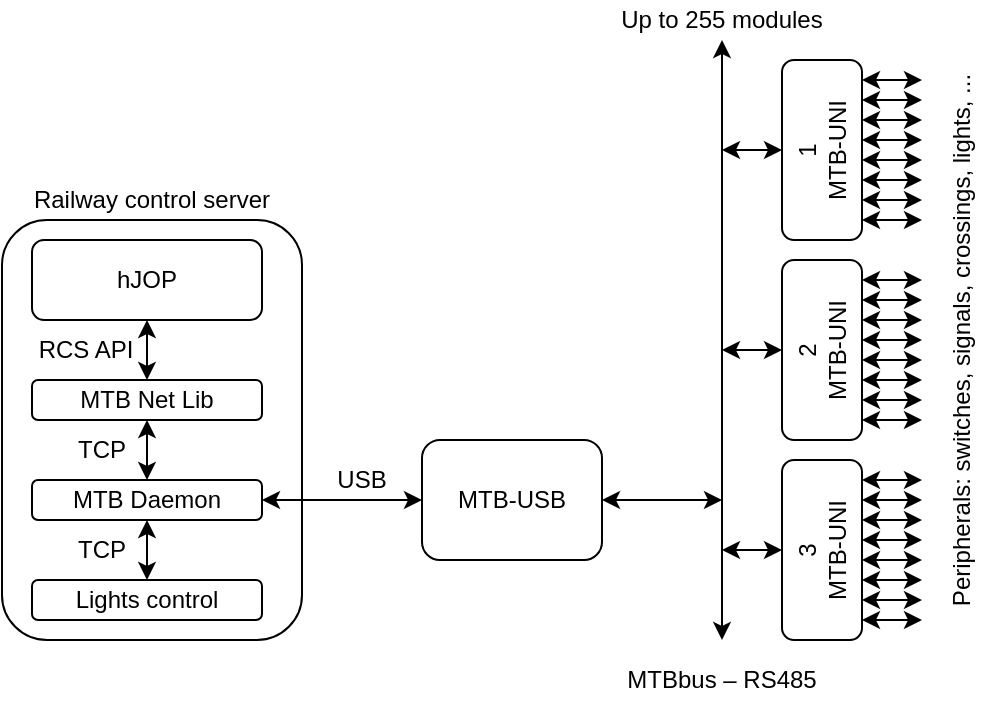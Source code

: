 <mxfile version="14.7.6" type="device"><diagram id="Jwc0q9FB26xdT7_EAWvq" name="Page-1"><mxGraphModel dx="981" dy="652" grid="1" gridSize="10" guides="1" tooltips="1" connect="1" arrows="1" fold="1" page="1" pageScale="1" pageWidth="850" pageHeight="1100" math="0" shadow="0"><root><mxCell id="0"/><mxCell id="1" parent="0"/><mxCell id="6x0s3EIs6-m69cA4R1r7-1" value="" style="rounded=1;whiteSpace=wrap;html=1;" parent="1" vertex="1"><mxGeometry x="230" y="230" width="150" height="210" as="geometry"/></mxCell><mxCell id="hjgKM0CvGkgkR_AY-sZv-11" style="edgeStyle=orthogonalEdgeStyle;rounded=0;orthogonalLoop=1;jettySize=auto;html=1;startArrow=classic;startFill=1;" parent="1" source="6x0s3EIs6-m69cA4R1r7-4" edge="1"><mxGeometry relative="1" as="geometry"><mxPoint x="590" y="370" as="targetPoint"/></mxGeometry></mxCell><mxCell id="6x0s3EIs6-m69cA4R1r7-4" value="MTB-USB" style="rounded=1;whiteSpace=wrap;html=1;" parent="1" vertex="1"><mxGeometry x="440" y="340" width="90" height="60" as="geometry"/></mxCell><mxCell id="6x0s3EIs6-m69cA4R1r7-8" value="" style="endArrow=classic;startArrow=classic;html=1;entryX=0.5;entryY=1;entryDx=0;entryDy=0;" parent="1" target="6x0s3EIs6-m69cA4R1r7-44" edge="1"><mxGeometry width="50" height="50" relative="1" as="geometry"><mxPoint x="590" y="440" as="sourcePoint"/><mxPoint x="585" y="170" as="targetPoint"/></mxGeometry></mxCell><mxCell id="6x0s3EIs6-m69cA4R1r7-16" value="MTBbus – RS485" style="text;html=1;align=center;verticalAlign=middle;whiteSpace=wrap;rounded=0;" parent="1" vertex="1"><mxGeometry x="530" y="450" width="120" height="20" as="geometry"/></mxCell><mxCell id="6x0s3EIs6-m69cA4R1r7-42" value="&lt;div&gt;Peripherals: switches, signals, crossings, lights, ...&lt;/div&gt;" style="text;html=1;align=center;verticalAlign=middle;whiteSpace=wrap;rounded=0;rotation=-90;" parent="1" vertex="1"><mxGeometry x="570" y="280" width="280" height="20" as="geometry"/></mxCell><mxCell id="6x0s3EIs6-m69cA4R1r7-44" value="Up to 255 modules" style="text;html=1;align=center;verticalAlign=middle;whiteSpace=wrap;rounded=0;" parent="1" vertex="1"><mxGeometry x="530" y="120" width="120" height="20" as="geometry"/></mxCell><mxCell id="6x0s3EIs6-m69cA4R1r7-86" value="USB" style="text;html=1;align=center;verticalAlign=middle;whiteSpace=wrap;rounded=0;" parent="1" vertex="1"><mxGeometry x="390" y="350" width="40" height="20" as="geometry"/></mxCell><mxCell id="hjgKM0CvGkgkR_AY-sZv-4" style="edgeStyle=orthogonalEdgeStyle;rounded=0;orthogonalLoop=1;jettySize=auto;html=1;startArrow=classic;startFill=1;" parent="1" source="hjgKM0CvGkgkR_AY-sZv-1" target="hjgKM0CvGkgkR_AY-sZv-2" edge="1"><mxGeometry relative="1" as="geometry"/></mxCell><mxCell id="hjgKM0CvGkgkR_AY-sZv-1" value="hJOP" style="rounded=1;whiteSpace=wrap;html=1;" parent="1" vertex="1"><mxGeometry x="245" y="240" width="115" height="40" as="geometry"/></mxCell><mxCell id="hjgKM0CvGkgkR_AY-sZv-5" style="edgeStyle=orthogonalEdgeStyle;rounded=0;orthogonalLoop=1;jettySize=auto;html=1;entryX=0.5;entryY=0;entryDx=0;entryDy=0;startArrow=classic;startFill=1;" parent="1" source="hjgKM0CvGkgkR_AY-sZv-2" target="hjgKM0CvGkgkR_AY-sZv-3" edge="1"><mxGeometry relative="1" as="geometry"/></mxCell><mxCell id="hjgKM0CvGkgkR_AY-sZv-2" value="MTB Net Lib" style="rounded=1;whiteSpace=wrap;html=1;" parent="1" vertex="1"><mxGeometry x="245" y="310" width="115" height="20" as="geometry"/></mxCell><mxCell id="hjgKM0CvGkgkR_AY-sZv-10" style="edgeStyle=orthogonalEdgeStyle;rounded=0;orthogonalLoop=1;jettySize=auto;html=1;startArrow=classic;startFill=1;" parent="1" edge="1"><mxGeometry relative="1" as="geometry"><mxPoint x="440" y="370" as="targetPoint"/><mxPoint x="360" y="370" as="sourcePoint"/></mxGeometry></mxCell><mxCell id="hjgKM0CvGkgkR_AY-sZv-3" value="MTB Daemon" style="rounded=1;whiteSpace=wrap;html=1;" parent="1" vertex="1"><mxGeometry x="245" y="360" width="115" height="20" as="geometry"/></mxCell><mxCell id="hjgKM0CvGkgkR_AY-sZv-6" value="RCS API" style="text;html=1;strokeColor=none;fillColor=none;align=center;verticalAlign=middle;whiteSpace=wrap;rounded=0;" parent="1" vertex="1"><mxGeometry x="242" y="285" width="60" height="20" as="geometry"/></mxCell><mxCell id="hjgKM0CvGkgkR_AY-sZv-7" value="TCP" style="text;html=1;strokeColor=none;fillColor=none;align=center;verticalAlign=middle;whiteSpace=wrap;rounded=0;" parent="1" vertex="1"><mxGeometry x="260" y="335" width="40" height="20" as="geometry"/></mxCell><mxCell id="hjgKM0CvGkgkR_AY-sZv-8" value="Railway control server" style="text;html=1;strokeColor=none;fillColor=none;align=center;verticalAlign=middle;whiteSpace=wrap;rounded=0;" parent="1" vertex="1"><mxGeometry x="240" y="210" width="130" height="20" as="geometry"/></mxCell><mxCell id="hjgKM0CvGkgkR_AY-sZv-12" value="" style="group;rotation=-90;" parent="1" vertex="1" connectable="0"><mxGeometry x="590" y="150" width="90" height="90" as="geometry"/></mxCell><mxCell id="6x0s3EIs6-m69cA4R1r7-14" style="edgeStyle=orthogonalEdgeStyle;rounded=0;orthogonalLoop=1;jettySize=auto;html=1;startArrow=classic;startFill=1;" parent="hjgKM0CvGkgkR_AY-sZv-12" source="6x0s3EIs6-m69cA4R1r7-7" edge="1"><mxGeometry relative="1" as="geometry"><mxPoint y="45" as="targetPoint"/></mxGeometry></mxCell><mxCell id="6x0s3EIs6-m69cA4R1r7-7" value="&lt;div&gt;1&lt;br&gt;MTB-UNI&lt;/div&gt;" style="rounded=1;whiteSpace=wrap;html=1;rotation=-90;" parent="hjgKM0CvGkgkR_AY-sZv-12" vertex="1"><mxGeometry x="5" y="25" width="90" height="40" as="geometry"/></mxCell><mxCell id="6x0s3EIs6-m69cA4R1r7-18" style="edgeStyle=orthogonalEdgeStyle;rounded=0;orthogonalLoop=1;jettySize=auto;html=1;startArrow=classic;startFill=1;" parent="hjgKM0CvGkgkR_AY-sZv-12" edge="1"><mxGeometry relative="1" as="geometry"><mxPoint x="100" y="70" as="targetPoint"/><mxPoint x="70" y="70" as="sourcePoint"/><Array as="points"><mxPoint x="90" y="70"/><mxPoint x="90" y="70"/></Array></mxGeometry></mxCell><mxCell id="6x0s3EIs6-m69cA4R1r7-19" style="edgeStyle=orthogonalEdgeStyle;rounded=0;orthogonalLoop=1;jettySize=auto;html=1;startArrow=classic;startFill=1;" parent="hjgKM0CvGkgkR_AY-sZv-12" edge="1"><mxGeometry relative="1" as="geometry"><mxPoint x="100" y="60" as="targetPoint"/><mxPoint x="70" y="60" as="sourcePoint"/><Array as="points"><mxPoint x="90" y="60"/><mxPoint x="90" y="60"/></Array></mxGeometry></mxCell><mxCell id="6x0s3EIs6-m69cA4R1r7-20" style="edgeStyle=orthogonalEdgeStyle;rounded=0;orthogonalLoop=1;jettySize=auto;html=1;startArrow=classic;startFill=1;" parent="hjgKM0CvGkgkR_AY-sZv-12" edge="1"><mxGeometry relative="1" as="geometry"><mxPoint x="100" y="50" as="targetPoint"/><mxPoint x="70" y="50" as="sourcePoint"/><Array as="points"><mxPoint x="90" y="50"/><mxPoint x="90" y="50"/></Array></mxGeometry></mxCell><mxCell id="6x0s3EIs6-m69cA4R1r7-21" style="edgeStyle=orthogonalEdgeStyle;rounded=0;orthogonalLoop=1;jettySize=auto;html=1;startArrow=classic;startFill=1;" parent="hjgKM0CvGkgkR_AY-sZv-12" edge="1"><mxGeometry relative="1" as="geometry"><mxPoint x="100" y="40" as="targetPoint"/><mxPoint x="70" y="40" as="sourcePoint"/><Array as="points"><mxPoint x="80" y="40"/><mxPoint x="80" y="40"/></Array></mxGeometry></mxCell><mxCell id="6x0s3EIs6-m69cA4R1r7-22" style="edgeStyle=orthogonalEdgeStyle;rounded=0;orthogonalLoop=1;jettySize=auto;html=1;startArrow=classic;startFill=1;" parent="hjgKM0CvGkgkR_AY-sZv-12" edge="1"><mxGeometry relative="1" as="geometry"><mxPoint x="100" y="30" as="targetPoint"/><mxPoint x="70" y="30" as="sourcePoint"/><Array as="points"><mxPoint x="90" y="30"/><mxPoint x="90" y="30"/></Array></mxGeometry></mxCell><mxCell id="6x0s3EIs6-m69cA4R1r7-23" style="edgeStyle=orthogonalEdgeStyle;rounded=0;orthogonalLoop=1;jettySize=auto;html=1;startArrow=classic;startFill=1;" parent="hjgKM0CvGkgkR_AY-sZv-12" edge="1"><mxGeometry relative="1" as="geometry"><mxPoint x="100" y="20" as="targetPoint"/><mxPoint x="70" y="20" as="sourcePoint"/><Array as="points"><mxPoint x="90" y="20"/><mxPoint x="90" y="20"/></Array></mxGeometry></mxCell><mxCell id="6x0s3EIs6-m69cA4R1r7-24" style="edgeStyle=orthogonalEdgeStyle;rounded=0;orthogonalLoop=1;jettySize=auto;html=1;startArrow=classic;startFill=1;" parent="hjgKM0CvGkgkR_AY-sZv-12" edge="1"><mxGeometry relative="1" as="geometry"><mxPoint x="100" y="10" as="targetPoint"/><mxPoint x="70" y="10" as="sourcePoint"/><Array as="points"><mxPoint x="90" y="10"/><mxPoint x="90" y="10"/></Array></mxGeometry></mxCell><mxCell id="6x0s3EIs6-m69cA4R1r7-25" style="edgeStyle=orthogonalEdgeStyle;rounded=0;orthogonalLoop=1;jettySize=auto;html=1;startArrow=classic;startFill=1;" parent="hjgKM0CvGkgkR_AY-sZv-12" edge="1"><mxGeometry relative="1" as="geometry"><mxPoint x="100" y="80" as="targetPoint"/><mxPoint x="70" y="80" as="sourcePoint"/><Array as="points"><mxPoint x="90" y="80"/><mxPoint x="90" y="80"/></Array></mxGeometry></mxCell><mxCell id="hjgKM0CvGkgkR_AY-sZv-13" value="" style="group;rotation=-90;" parent="1" vertex="1" connectable="0"><mxGeometry x="590" y="250" width="90" height="90" as="geometry"/></mxCell><mxCell id="6x0s3EIs6-m69cA4R1r7-13" style="edgeStyle=orthogonalEdgeStyle;rounded=0;orthogonalLoop=1;jettySize=auto;html=1;startArrow=classic;startFill=1;" parent="hjgKM0CvGkgkR_AY-sZv-13" source="6x0s3EIs6-m69cA4R1r7-5" edge="1"><mxGeometry relative="1" as="geometry"><mxPoint y="45" as="targetPoint"/></mxGeometry></mxCell><mxCell id="6x0s3EIs6-m69cA4R1r7-5" value="&lt;div&gt;2&lt;br&gt;MTB-UNI&lt;/div&gt;" style="rounded=1;whiteSpace=wrap;html=1;rotation=-90;" parent="hjgKM0CvGkgkR_AY-sZv-13" vertex="1"><mxGeometry x="5" y="25" width="90" height="40" as="geometry"/></mxCell><mxCell id="6x0s3EIs6-m69cA4R1r7-26" style="edgeStyle=orthogonalEdgeStyle;rounded=0;orthogonalLoop=1;jettySize=auto;html=1;startArrow=classic;startFill=1;" parent="hjgKM0CvGkgkR_AY-sZv-13" edge="1"><mxGeometry relative="1" as="geometry"><mxPoint x="100" y="70" as="targetPoint"/><mxPoint x="70" y="70" as="sourcePoint"/><Array as="points"><mxPoint x="90" y="70"/><mxPoint x="90" y="70"/></Array></mxGeometry></mxCell><mxCell id="6x0s3EIs6-m69cA4R1r7-27" style="edgeStyle=orthogonalEdgeStyle;rounded=0;orthogonalLoop=1;jettySize=auto;html=1;startArrow=classic;startFill=1;" parent="hjgKM0CvGkgkR_AY-sZv-13" edge="1"><mxGeometry relative="1" as="geometry"><mxPoint x="100" y="60" as="targetPoint"/><mxPoint x="70" y="60" as="sourcePoint"/><Array as="points"><mxPoint x="90" y="60"/><mxPoint x="90" y="60"/></Array></mxGeometry></mxCell><mxCell id="6x0s3EIs6-m69cA4R1r7-28" style="edgeStyle=orthogonalEdgeStyle;rounded=0;orthogonalLoop=1;jettySize=auto;html=1;startArrow=classic;startFill=1;" parent="hjgKM0CvGkgkR_AY-sZv-13" edge="1"><mxGeometry relative="1" as="geometry"><mxPoint x="100" y="50" as="targetPoint"/><mxPoint x="70" y="50" as="sourcePoint"/><Array as="points"><mxPoint x="90" y="50"/><mxPoint x="90" y="50"/></Array></mxGeometry></mxCell><mxCell id="6x0s3EIs6-m69cA4R1r7-29" style="edgeStyle=orthogonalEdgeStyle;rounded=0;orthogonalLoop=1;jettySize=auto;html=1;startArrow=classic;startFill=1;" parent="hjgKM0CvGkgkR_AY-sZv-13" edge="1"><mxGeometry relative="1" as="geometry"><mxPoint x="100" y="40" as="targetPoint"/><mxPoint x="70" y="40" as="sourcePoint"/><Array as="points"><mxPoint x="80" y="40"/><mxPoint x="80" y="40"/></Array></mxGeometry></mxCell><mxCell id="6x0s3EIs6-m69cA4R1r7-30" style="edgeStyle=orthogonalEdgeStyle;rounded=0;orthogonalLoop=1;jettySize=auto;html=1;startArrow=classic;startFill=1;" parent="hjgKM0CvGkgkR_AY-sZv-13" edge="1"><mxGeometry relative="1" as="geometry"><mxPoint x="100" y="30" as="targetPoint"/><mxPoint x="70" y="30" as="sourcePoint"/><Array as="points"><mxPoint x="90" y="30"/><mxPoint x="90" y="30"/></Array></mxGeometry></mxCell><mxCell id="6x0s3EIs6-m69cA4R1r7-31" style="edgeStyle=orthogonalEdgeStyle;rounded=0;orthogonalLoop=1;jettySize=auto;html=1;startArrow=classic;startFill=1;" parent="hjgKM0CvGkgkR_AY-sZv-13" edge="1"><mxGeometry relative="1" as="geometry"><mxPoint x="100" y="20" as="targetPoint"/><mxPoint x="70" y="20" as="sourcePoint"/><Array as="points"><mxPoint x="90" y="20"/><mxPoint x="90" y="20"/></Array></mxGeometry></mxCell><mxCell id="6x0s3EIs6-m69cA4R1r7-32" style="edgeStyle=orthogonalEdgeStyle;rounded=0;orthogonalLoop=1;jettySize=auto;html=1;startArrow=classic;startFill=1;" parent="hjgKM0CvGkgkR_AY-sZv-13" edge="1"><mxGeometry relative="1" as="geometry"><mxPoint x="100" y="10" as="targetPoint"/><mxPoint x="70" y="10" as="sourcePoint"/><Array as="points"><mxPoint x="90" y="10"/><mxPoint x="90" y="10"/></Array></mxGeometry></mxCell><mxCell id="6x0s3EIs6-m69cA4R1r7-33" style="edgeStyle=orthogonalEdgeStyle;rounded=0;orthogonalLoop=1;jettySize=auto;html=1;startArrow=classic;startFill=1;" parent="hjgKM0CvGkgkR_AY-sZv-13" edge="1"><mxGeometry relative="1" as="geometry"><mxPoint x="100" y="80" as="targetPoint"/><mxPoint x="70" y="80" as="sourcePoint"/><Array as="points"><mxPoint x="90" y="80"/><mxPoint x="90" y="80"/></Array></mxGeometry></mxCell><mxCell id="hjgKM0CvGkgkR_AY-sZv-15" value="" style="group;rotation=-90;" parent="1" vertex="1" connectable="0"><mxGeometry x="590" y="350" width="90" height="90" as="geometry"/></mxCell><mxCell id="6x0s3EIs6-m69cA4R1r7-15" style="edgeStyle=orthogonalEdgeStyle;rounded=0;orthogonalLoop=1;jettySize=auto;html=1;startArrow=classic;startFill=1;" parent="hjgKM0CvGkgkR_AY-sZv-15" source="6x0s3EIs6-m69cA4R1r7-6" edge="1"><mxGeometry relative="1" as="geometry"><mxPoint y="45" as="targetPoint"/></mxGeometry></mxCell><mxCell id="6x0s3EIs6-m69cA4R1r7-6" value="3&lt;br&gt;MTB-UNI" style="rounded=1;whiteSpace=wrap;html=1;rotation=-90;" parent="hjgKM0CvGkgkR_AY-sZv-15" vertex="1"><mxGeometry x="5" y="25" width="90" height="40" as="geometry"/></mxCell><mxCell id="6x0s3EIs6-m69cA4R1r7-34" style="edgeStyle=orthogonalEdgeStyle;rounded=0;orthogonalLoop=1;jettySize=auto;html=1;startArrow=classic;startFill=1;" parent="hjgKM0CvGkgkR_AY-sZv-15" edge="1"><mxGeometry relative="1" as="geometry"><mxPoint x="100" y="70" as="targetPoint"/><mxPoint x="70" y="70" as="sourcePoint"/><Array as="points"><mxPoint x="90" y="70"/><mxPoint x="90" y="70"/></Array></mxGeometry></mxCell><mxCell id="6x0s3EIs6-m69cA4R1r7-35" style="edgeStyle=orthogonalEdgeStyle;rounded=0;orthogonalLoop=1;jettySize=auto;html=1;startArrow=classic;startFill=1;" parent="hjgKM0CvGkgkR_AY-sZv-15" edge="1"><mxGeometry relative="1" as="geometry"><mxPoint x="100" y="60" as="targetPoint"/><mxPoint x="70" y="60" as="sourcePoint"/><Array as="points"><mxPoint x="90" y="60"/><mxPoint x="90" y="60"/></Array></mxGeometry></mxCell><mxCell id="6x0s3EIs6-m69cA4R1r7-36" style="edgeStyle=orthogonalEdgeStyle;rounded=0;orthogonalLoop=1;jettySize=auto;html=1;startArrow=classic;startFill=1;" parent="hjgKM0CvGkgkR_AY-sZv-15" edge="1"><mxGeometry relative="1" as="geometry"><mxPoint x="100" y="50" as="targetPoint"/><mxPoint x="70" y="50" as="sourcePoint"/><Array as="points"><mxPoint x="90" y="50"/><mxPoint x="90" y="50"/></Array></mxGeometry></mxCell><mxCell id="6x0s3EIs6-m69cA4R1r7-37" style="edgeStyle=orthogonalEdgeStyle;rounded=0;orthogonalLoop=1;jettySize=auto;html=1;startArrow=classic;startFill=1;" parent="hjgKM0CvGkgkR_AY-sZv-15" edge="1"><mxGeometry relative="1" as="geometry"><mxPoint x="100" y="40" as="targetPoint"/><mxPoint x="70" y="40" as="sourcePoint"/><Array as="points"><mxPoint x="80" y="40"/><mxPoint x="80" y="40"/></Array></mxGeometry></mxCell><mxCell id="6x0s3EIs6-m69cA4R1r7-38" style="edgeStyle=orthogonalEdgeStyle;rounded=0;orthogonalLoop=1;jettySize=auto;html=1;startArrow=classic;startFill=1;" parent="hjgKM0CvGkgkR_AY-sZv-15" edge="1"><mxGeometry relative="1" as="geometry"><mxPoint x="100" y="30" as="targetPoint"/><mxPoint x="70" y="30" as="sourcePoint"/><Array as="points"><mxPoint x="90" y="30"/><mxPoint x="90" y="30"/></Array></mxGeometry></mxCell><mxCell id="6x0s3EIs6-m69cA4R1r7-39" style="edgeStyle=orthogonalEdgeStyle;rounded=0;orthogonalLoop=1;jettySize=auto;html=1;startArrow=classic;startFill=1;" parent="hjgKM0CvGkgkR_AY-sZv-15" edge="1"><mxGeometry relative="1" as="geometry"><mxPoint x="100" y="20" as="targetPoint"/><mxPoint x="70" y="20" as="sourcePoint"/><Array as="points"><mxPoint x="90" y="20"/><mxPoint x="90" y="20"/></Array></mxGeometry></mxCell><mxCell id="6x0s3EIs6-m69cA4R1r7-40" style="edgeStyle=orthogonalEdgeStyle;rounded=0;orthogonalLoop=1;jettySize=auto;html=1;startArrow=classic;startFill=1;" parent="hjgKM0CvGkgkR_AY-sZv-15" edge="1"><mxGeometry relative="1" as="geometry"><mxPoint x="100" y="10" as="targetPoint"/><mxPoint x="70" y="10" as="sourcePoint"/><Array as="points"><mxPoint x="90" y="10"/><mxPoint x="90" y="10"/></Array></mxGeometry></mxCell><mxCell id="6x0s3EIs6-m69cA4R1r7-41" style="edgeStyle=orthogonalEdgeStyle;rounded=0;orthogonalLoop=1;jettySize=auto;html=1;startArrow=classic;startFill=1;" parent="hjgKM0CvGkgkR_AY-sZv-15" edge="1"><mxGeometry relative="1" as="geometry"><mxPoint x="100" y="80" as="targetPoint"/><mxPoint x="70" y="80" as="sourcePoint"/><Array as="points"><mxPoint x="90" y="80"/><mxPoint x="90" y="80"/></Array></mxGeometry></mxCell><mxCell id="Txj3iNV4Lri1WmXcQWfO-6" style="edgeStyle=orthogonalEdgeStyle;rounded=0;orthogonalLoop=1;jettySize=auto;html=1;entryX=0.5;entryY=1;entryDx=0;entryDy=0;startArrow=classic;startFill=1;" parent="1" source="Txj3iNV4Lri1WmXcQWfO-5" target="hjgKM0CvGkgkR_AY-sZv-3" edge="1"><mxGeometry relative="1" as="geometry"/></mxCell><mxCell id="Txj3iNV4Lri1WmXcQWfO-5" value="Lights control" style="rounded=1;whiteSpace=wrap;html=1;" parent="1" vertex="1"><mxGeometry x="245" y="410" width="115" height="20" as="geometry"/></mxCell><mxCell id="Txj3iNV4Lri1WmXcQWfO-7" value="TCP" style="text;html=1;strokeColor=none;fillColor=none;align=center;verticalAlign=middle;whiteSpace=wrap;rounded=0;" parent="1" vertex="1"><mxGeometry x="260" y="385" width="40" height="20" as="geometry"/></mxCell></root></mxGraphModel></diagram></mxfile>